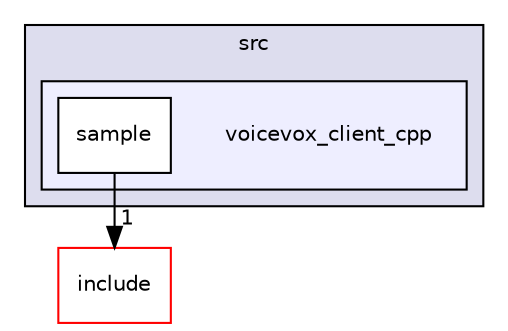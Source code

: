 digraph "voicevox_client_cpp" {
  compound=true
  node [ fontsize="10", fontname="Helvetica"];
  edge [ labelfontsize="10", labelfontname="Helvetica"];
  subgraph clusterdir_68267d1309a1af8e8297ef4c3efbcdba {
    graph [ bgcolor="#ddddee", pencolor="black", label="src" fontname="Helvetica", fontsize="10", URL="dir_68267d1309a1af8e8297ef4c3efbcdba.html"]
  subgraph clusterdir_c0642729247b66af8e1f7cbefae5b919 {
    graph [ bgcolor="#eeeeff", pencolor="black", label="" URL="dir_c0642729247b66af8e1f7cbefae5b919.html"];
    dir_c0642729247b66af8e1f7cbefae5b919 [shape=plaintext label="voicevox_client_cpp"];
  dir_664b77a43bc06fa39db15eb61f0df88d [shape=box label="sample" fillcolor="white" style="filled" URL="dir_664b77a43bc06fa39db15eb61f0df88d.html"];
  }
  }
  dir_d44c64559bbebec7f509842c48db8b23 [shape=box label="include" fillcolor="white" style="filled" color="red" URL="dir_d44c64559bbebec7f509842c48db8b23.html"];
  dir_664b77a43bc06fa39db15eb61f0df88d->dir_d44c64559bbebec7f509842c48db8b23 [headlabel="1", labeldistance=1.5 headhref="dir_000004_000000.html"];
}
